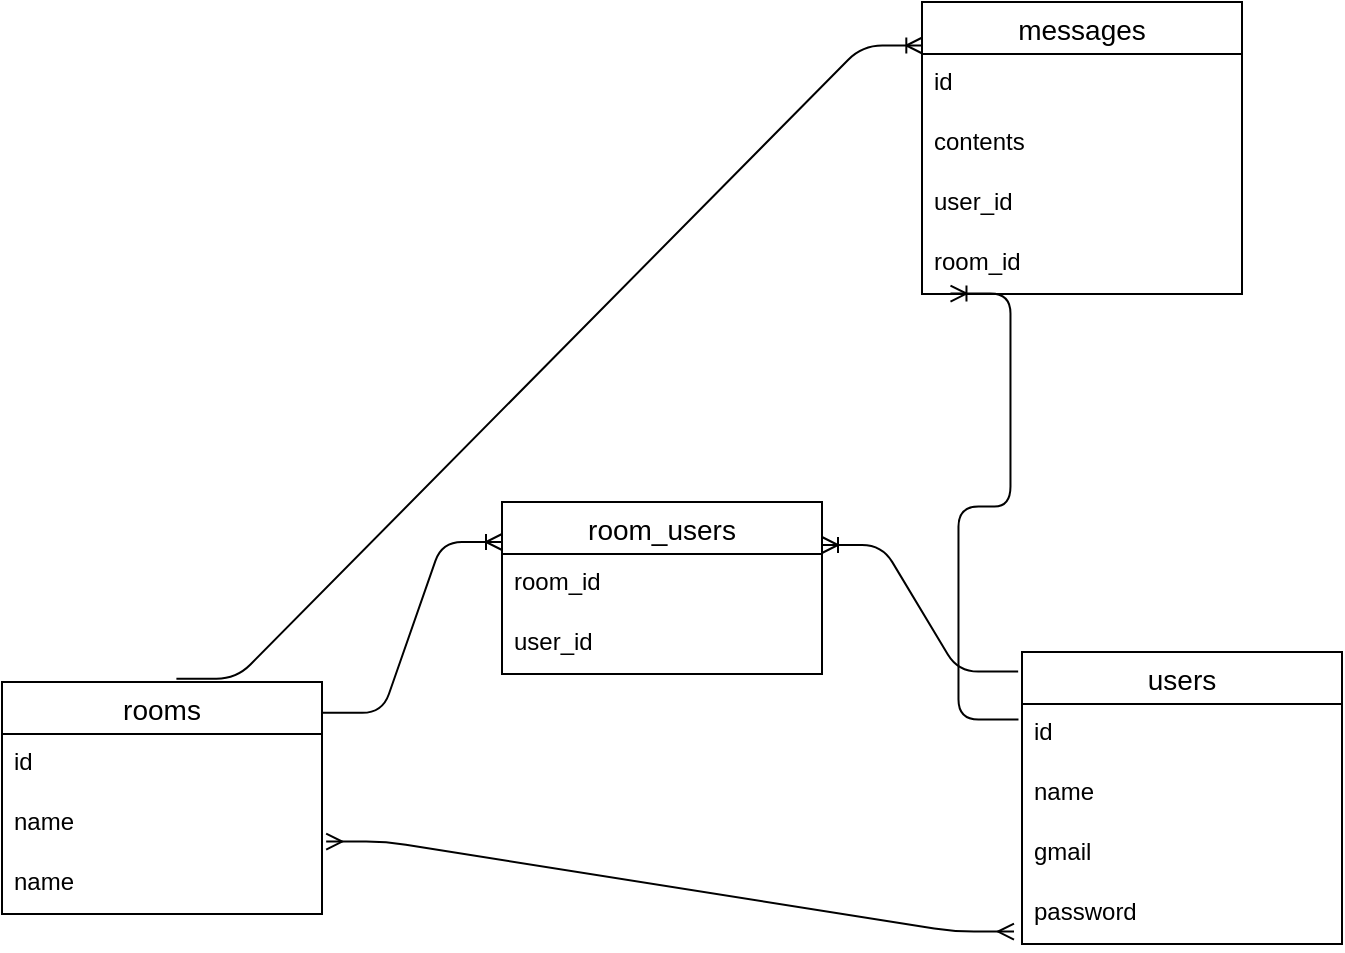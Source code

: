 <mxfile version="13.10.0" type="embed">
    <diagram id="l---xyy5G7kqnLvy_Iw2" name="ページ1">
        <mxGraphModel dx="440" dy="732" grid="1" gridSize="10" guides="1" tooltips="1" connect="1" arrows="1" fold="1" page="1" pageScale="1" pageWidth="827" pageHeight="1169" math="0" shadow="0">
            <root>
                <mxCell id="0"/>
                <mxCell id="1" parent="0"/>
                <mxCell id="2" value="users" style="swimlane;fontStyle=0;childLayout=stackLayout;horizontal=1;startSize=26;horizontalStack=0;resizeParent=1;resizeParentMax=0;resizeLast=0;collapsible=1;marginBottom=0;align=center;fontSize=14;" parent="1" vertex="1">
                    <mxGeometry x="640" y="385" width="160" height="146" as="geometry"/>
                </mxCell>
                <mxCell id="3" value="id" style="text;strokeColor=none;fillColor=none;spacingLeft=4;spacingRight=4;overflow=hidden;rotatable=0;points=[[0,0.5],[1,0.5]];portConstraint=eastwest;fontSize=12;" parent="2" vertex="1">
                    <mxGeometry y="26" width="160" height="30" as="geometry"/>
                </mxCell>
                <mxCell id="4" value="name" style="text;strokeColor=none;fillColor=none;spacingLeft=4;spacingRight=4;overflow=hidden;rotatable=0;points=[[0,0.5],[1,0.5]];portConstraint=eastwest;fontSize=12;" parent="2" vertex="1">
                    <mxGeometry y="56" width="160" height="30" as="geometry"/>
                </mxCell>
                <mxCell id="5" value="gmail" style="text;strokeColor=none;fillColor=none;spacingLeft=4;spacingRight=4;overflow=hidden;rotatable=0;points=[[0,0.5],[1,0.5]];portConstraint=eastwest;fontSize=12;" parent="2" vertex="1">
                    <mxGeometry y="86" width="160" height="30" as="geometry"/>
                </mxCell>
                <mxCell id="6" value="password" style="text;strokeColor=none;fillColor=none;spacingLeft=4;spacingRight=4;overflow=hidden;rotatable=0;points=[[0,0.5],[1,0.5]];portConstraint=eastwest;fontSize=12;" parent="2" vertex="1">
                    <mxGeometry y="116" width="160" height="30" as="geometry"/>
                </mxCell>
                <mxCell id="8" value="rooms" style="swimlane;fontStyle=0;childLayout=stackLayout;horizontal=1;startSize=26;horizontalStack=0;resizeParent=1;resizeParentMax=0;resizeLast=0;collapsible=1;marginBottom=0;align=center;fontSize=14;" parent="1" vertex="1">
                    <mxGeometry x="130" y="400" width="160" height="116" as="geometry"/>
                </mxCell>
                <mxCell id="9" value="id" style="text;strokeColor=none;fillColor=none;spacingLeft=4;spacingRight=4;overflow=hidden;rotatable=0;points=[[0,0.5],[1,0.5]];portConstraint=eastwest;fontSize=12;" parent="8" vertex="1">
                    <mxGeometry y="26" width="160" height="30" as="geometry"/>
                </mxCell>
                <mxCell id="16" value="name" style="text;strokeColor=none;fillColor=none;spacingLeft=4;spacingRight=4;overflow=hidden;rotatable=0;points=[[0,0.5],[1,0.5]];portConstraint=eastwest;fontSize=12;" parent="8" vertex="1">
                    <mxGeometry y="56" width="160" height="30" as="geometry"/>
                </mxCell>
                <mxCell id="32" value="name" style="text;strokeColor=none;fillColor=none;spacingLeft=4;spacingRight=4;overflow=hidden;rotatable=0;points=[[0,0.5],[1,0.5]];portConstraint=eastwest;fontSize=12;" vertex="1" parent="8">
                    <mxGeometry y="86" width="160" height="30" as="geometry"/>
                </mxCell>
                <mxCell id="12" value="messages" style="swimlane;fontStyle=0;childLayout=stackLayout;horizontal=1;startSize=26;horizontalStack=0;resizeParent=1;resizeParentMax=0;resizeLast=0;collapsible=1;marginBottom=0;align=center;fontSize=14;" parent="1" vertex="1">
                    <mxGeometry x="590" y="60" width="160" height="146" as="geometry"/>
                </mxCell>
                <mxCell id="14" value="id" style="text;strokeColor=none;fillColor=none;spacingLeft=4;spacingRight=4;overflow=hidden;rotatable=0;points=[[0,0.5],[1,0.5]];portConstraint=eastwest;fontSize=12;" parent="12" vertex="1">
                    <mxGeometry y="26" width="160" height="30" as="geometry"/>
                </mxCell>
                <mxCell id="13" value="contents" style="text;strokeColor=none;fillColor=none;spacingLeft=4;spacingRight=4;overflow=hidden;rotatable=0;points=[[0,0.5],[1,0.5]];portConstraint=eastwest;fontSize=12;" parent="12" vertex="1">
                    <mxGeometry y="56" width="160" height="30" as="geometry"/>
                </mxCell>
                <mxCell id="15" value="user_id" style="text;strokeColor=none;fillColor=none;spacingLeft=4;spacingRight=4;overflow=hidden;rotatable=0;points=[[0,0.5],[1,0.5]];portConstraint=eastwest;fontSize=12;" parent="12" vertex="1">
                    <mxGeometry y="86" width="160" height="30" as="geometry"/>
                </mxCell>
                <mxCell id="17" value="room_id" style="text;strokeColor=none;fillColor=none;spacingLeft=4;spacingRight=4;overflow=hidden;rotatable=0;points=[[0,0.5],[1,0.5]];portConstraint=eastwest;fontSize=12;" parent="12" vertex="1">
                    <mxGeometry y="116" width="160" height="30" as="geometry"/>
                </mxCell>
                <mxCell id="22" value="room_users" style="swimlane;fontStyle=0;childLayout=stackLayout;horizontal=1;startSize=26;horizontalStack=0;resizeParent=1;resizeParentMax=0;resizeLast=0;collapsible=1;marginBottom=0;align=center;fontSize=14;" parent="1" vertex="1">
                    <mxGeometry x="380" y="310" width="160" height="86" as="geometry"/>
                </mxCell>
                <mxCell id="24" value="room_id" style="text;strokeColor=none;fillColor=none;spacingLeft=4;spacingRight=4;overflow=hidden;rotatable=0;points=[[0,0.5],[1,0.5]];portConstraint=eastwest;fontSize=12;" parent="22" vertex="1">
                    <mxGeometry y="26" width="160" height="30" as="geometry"/>
                </mxCell>
                <mxCell id="23" value="user_id" style="text;strokeColor=none;fillColor=none;spacingLeft=4;spacingRight=4;overflow=hidden;rotatable=0;points=[[0,0.5],[1,0.5]];portConstraint=eastwest;fontSize=12;" parent="22" vertex="1">
                    <mxGeometry y="56" width="160" height="30" as="geometry"/>
                </mxCell>
                <mxCell id="27" value="" style="edgeStyle=entityRelationEdgeStyle;fontSize=12;html=1;endArrow=ERmany;startArrow=ERmany;exitX=1.013;exitY=0.793;exitDx=0;exitDy=0;exitPerimeter=0;entryX=-0.025;entryY=0.793;entryDx=0;entryDy=0;entryPerimeter=0;" parent="1" source="16" target="6" edge="1">
                    <mxGeometry width="100" height="100" relative="1" as="geometry">
                        <mxPoint x="289.52" y="513.99" as="sourcePoint"/>
                        <mxPoint x="610" y="530" as="targetPoint"/>
                    </mxGeometry>
                </mxCell>
                <mxCell id="28" value="" style="edgeStyle=entityRelationEdgeStyle;fontSize=12;html=1;endArrow=ERoneToMany;entryX=1;entryY=0.25;entryDx=0;entryDy=0;exitX=-0.012;exitY=0.067;exitDx=0;exitDy=0;exitPerimeter=0;" parent="1" source="2" target="22" edge="1">
                    <mxGeometry width="100" height="100" relative="1" as="geometry">
                        <mxPoint x="590" y="400" as="sourcePoint"/>
                        <mxPoint x="580" y="370" as="targetPoint"/>
                    </mxGeometry>
                </mxCell>
                <mxCell id="29" value="" style="edgeStyle=entityRelationEdgeStyle;fontSize=12;html=1;endArrow=ERoneToMany;exitX=1.001;exitY=0.133;exitDx=0;exitDy=0;exitPerimeter=0;" parent="1" source="8" edge="1">
                    <mxGeometry width="100" height="100" relative="1" as="geometry">
                        <mxPoint x="280" y="430" as="sourcePoint"/>
                        <mxPoint x="380" y="330" as="targetPoint"/>
                    </mxGeometry>
                </mxCell>
                <mxCell id="30" value="" style="edgeStyle=entityRelationEdgeStyle;fontSize=12;html=1;endArrow=ERoneToMany;exitX=-0.011;exitY=0.26;exitDx=0;exitDy=0;exitPerimeter=0;entryX=0.089;entryY=0.993;entryDx=0;entryDy=0;entryPerimeter=0;" parent="1" source="3" edge="1" target="17">
                    <mxGeometry width="100" height="100" relative="1" as="geometry">
                        <mxPoint x="720" y="380" as="sourcePoint"/>
                        <mxPoint x="580" y="191" as="targetPoint"/>
                    </mxGeometry>
                </mxCell>
                <mxCell id="31" value="" style="edgeStyle=entityRelationEdgeStyle;fontSize=12;html=1;endArrow=ERoneToMany;exitX=0.545;exitY=-0.014;exitDx=0;exitDy=0;exitPerimeter=0;entryX=0.001;entryY=0.149;entryDx=0;entryDy=0;entryPerimeter=0;" edge="1" parent="1" source="8" target="12">
                    <mxGeometry width="100" height="100" relative="1" as="geometry">
                        <mxPoint x="360" y="430" as="sourcePoint"/>
                        <mxPoint x="460" y="330" as="targetPoint"/>
                    </mxGeometry>
                </mxCell>
            </root>
        </mxGraphModel>
    </diagram>
</mxfile>